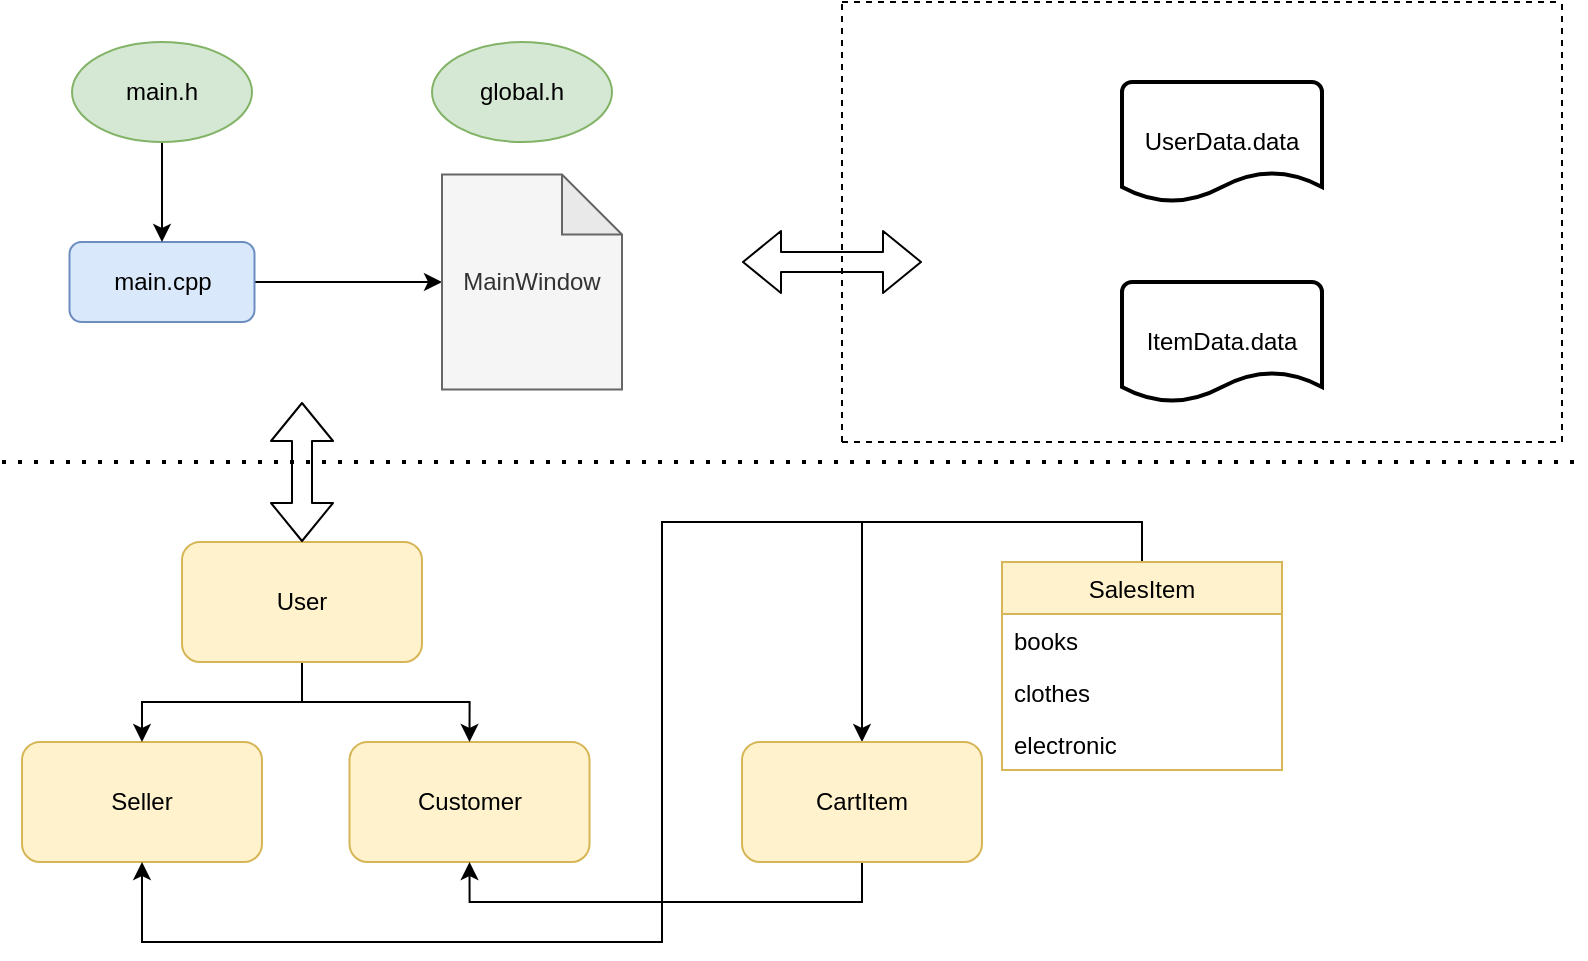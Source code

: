 <mxfile version="14.6.13" type="device"><diagram id="cMCj7Xn3FI6Y2i5-5QuB" name="Page-1"><mxGraphModel dx="1038" dy="607" grid="1" gridSize="10" guides="1" tooltips="1" connect="1" arrows="1" fold="1" page="1" pageScale="1" pageWidth="827" pageHeight="1169" math="0" shadow="0"><root><mxCell id="0"/><mxCell id="1" parent="0"/><mxCell id="YPEQxoDkWPyyvVD2zRRX-5" style="edgeStyle=orthogonalEdgeStyle;rounded=0;orthogonalLoop=1;jettySize=auto;html=1;exitX=1;exitY=0.5;exitDx=0;exitDy=0;entryX=0;entryY=0.5;entryDx=0;entryDy=0;entryPerimeter=0;" parent="1" source="YPEQxoDkWPyyvVD2zRRX-1" target="YPEQxoDkWPyyvVD2zRRX-32" edge="1"><mxGeometry relative="1" as="geometry"><mxPoint x="250" y="150" as="targetPoint"/></mxGeometry></mxCell><mxCell id="YPEQxoDkWPyyvVD2zRRX-1" value="main.cpp" style="rounded=1;whiteSpace=wrap;html=1;fillColor=#dae8fc;strokeColor=#6c8ebf;" parent="1" vertex="1"><mxGeometry x="43.75" y="130" width="92.5" height="40" as="geometry"/></mxCell><mxCell id="YPEQxoDkWPyyvVD2zRRX-3" style="edgeStyle=orthogonalEdgeStyle;rounded=0;orthogonalLoop=1;jettySize=auto;html=1;exitX=0.5;exitY=1;exitDx=0;exitDy=0;entryX=0.5;entryY=0;entryDx=0;entryDy=0;" parent="1" source="YPEQxoDkWPyyvVD2zRRX-2" target="YPEQxoDkWPyyvVD2zRRX-1" edge="1"><mxGeometry relative="1" as="geometry"/></mxCell><mxCell id="YPEQxoDkWPyyvVD2zRRX-2" value="main.h" style="ellipse;whiteSpace=wrap;html=1;fillColor=#d5e8d4;strokeColor=#82b366;" parent="1" vertex="1"><mxGeometry x="45" y="30" width="90" height="50" as="geometry"/></mxCell><mxCell id="YPEQxoDkWPyyvVD2zRRX-9" value="global.h" style="ellipse;whiteSpace=wrap;html=1;fillColor=#d5e8d4;strokeColor=#82b366;" parent="1" vertex="1"><mxGeometry x="225" y="30" width="90" height="50" as="geometry"/></mxCell><mxCell id="YPEQxoDkWPyyvVD2zRRX-18" value="Seller" style="rounded=1;whiteSpace=wrap;html=1;fillColor=#fff2cc;strokeColor=#d6b656;" parent="1" vertex="1"><mxGeometry x="20" y="380" width="120" height="60" as="geometry"/></mxCell><mxCell id="YPEQxoDkWPyyvVD2zRRX-19" value="Customer" style="rounded=1;whiteSpace=wrap;html=1;fillColor=#fff2cc;strokeColor=#d6b656;" parent="1" vertex="1"><mxGeometry x="183.75" y="380" width="120" height="60" as="geometry"/></mxCell><mxCell id="YPEQxoDkWPyyvVD2zRRX-32" value="MainWindow" style="shape=note;whiteSpace=wrap;html=1;backgroundOutline=1;darkOpacity=0.05;fillColor=#f5f5f5;strokeColor=#666666;fontColor=#333333;" parent="1" vertex="1"><mxGeometry x="230" y="96.25" width="90" height="107.5" as="geometry"/></mxCell><mxCell id="YPEQxoDkWPyyvVD2zRRX-54" style="edgeStyle=orthogonalEdgeStyle;rounded=0;orthogonalLoop=1;jettySize=auto;html=1;exitX=0.5;exitY=0;exitDx=0;exitDy=0;entryX=0.5;entryY=1;entryDx=0;entryDy=0;" parent="1" source="YPEQxoDkWPyyvVD2zRRX-44" target="YPEQxoDkWPyyvVD2zRRX-18" edge="1"><mxGeometry relative="1" as="geometry"><Array as="points"><mxPoint x="580" y="270"/><mxPoint x="340" y="270"/><mxPoint x="340" y="480"/><mxPoint x="80" y="480"/></Array></mxGeometry></mxCell><mxCell id="-y2M0BMXHwHuiF38IZRP-3" style="edgeStyle=orthogonalEdgeStyle;rounded=0;orthogonalLoop=1;jettySize=auto;html=1;exitX=0.5;exitY=0;exitDx=0;exitDy=0;entryX=0.5;entryY=0;entryDx=0;entryDy=0;" parent="1" source="YPEQxoDkWPyyvVD2zRRX-44" target="-y2M0BMXHwHuiF38IZRP-1" edge="1"><mxGeometry relative="1" as="geometry"/></mxCell><mxCell id="YPEQxoDkWPyyvVD2zRRX-44" value="SalesItem" style="swimlane;fontStyle=0;childLayout=stackLayout;horizontal=1;startSize=26;horizontalStack=0;resizeParent=1;resizeParentMax=0;resizeLast=0;collapsible=1;marginBottom=0;fillColor=#fff2cc;strokeColor=#d6b656;" parent="1" vertex="1"><mxGeometry x="510" y="290" width="140" height="104" as="geometry"/></mxCell><mxCell id="YPEQxoDkWPyyvVD2zRRX-45" value="books" style="text;strokeColor=none;fillColor=none;align=left;verticalAlign=top;spacingLeft=4;spacingRight=4;overflow=hidden;rotatable=0;points=[[0,0.5],[1,0.5]];portConstraint=eastwest;" parent="YPEQxoDkWPyyvVD2zRRX-44" vertex="1"><mxGeometry y="26" width="140" height="26" as="geometry"/></mxCell><mxCell id="YPEQxoDkWPyyvVD2zRRX-46" value="clothes" style="text;strokeColor=none;fillColor=none;align=left;verticalAlign=top;spacingLeft=4;spacingRight=4;overflow=hidden;rotatable=0;points=[[0,0.5],[1,0.5]];portConstraint=eastwest;" parent="YPEQxoDkWPyyvVD2zRRX-44" vertex="1"><mxGeometry y="52" width="140" height="26" as="geometry"/></mxCell><mxCell id="YPEQxoDkWPyyvVD2zRRX-47" value="electronic" style="text;strokeColor=none;fillColor=none;align=left;verticalAlign=top;spacingLeft=4;spacingRight=4;overflow=hidden;rotatable=0;points=[[0,0.5],[1,0.5]];portConstraint=eastwest;" parent="YPEQxoDkWPyyvVD2zRRX-44" vertex="1"><mxGeometry y="78" width="140" height="26" as="geometry"/></mxCell><mxCell id="YPEQxoDkWPyyvVD2zRRX-51" style="edgeStyle=orthogonalEdgeStyle;rounded=0;orthogonalLoop=1;jettySize=auto;html=1;exitX=0.5;exitY=1;exitDx=0;exitDy=0;entryX=0.5;entryY=0;entryDx=0;entryDy=0;" parent="1" source="YPEQxoDkWPyyvVD2zRRX-48" target="YPEQxoDkWPyyvVD2zRRX-18" edge="1"><mxGeometry relative="1" as="geometry"/></mxCell><mxCell id="YPEQxoDkWPyyvVD2zRRX-52" style="edgeStyle=orthogonalEdgeStyle;rounded=0;orthogonalLoop=1;jettySize=auto;html=1;exitX=0.5;exitY=1;exitDx=0;exitDy=0;entryX=0.5;entryY=0;entryDx=0;entryDy=0;" parent="1" source="YPEQxoDkWPyyvVD2zRRX-48" target="YPEQxoDkWPyyvVD2zRRX-19" edge="1"><mxGeometry relative="1" as="geometry"/></mxCell><mxCell id="YPEQxoDkWPyyvVD2zRRX-48" value="User" style="rounded=1;whiteSpace=wrap;html=1;fillColor=#fff2cc;strokeColor=#d6b656;" parent="1" vertex="1"><mxGeometry x="100" y="280" width="120" height="60" as="geometry"/></mxCell><mxCell id="YPEQxoDkWPyyvVD2zRRX-49" value="" style="endArrow=none;dashed=1;html=1;dashPattern=1 3;strokeWidth=2;" parent="1" edge="1"><mxGeometry width="50" height="50" relative="1" as="geometry"><mxPoint x="10" y="240" as="sourcePoint"/><mxPoint x="800" y="240" as="targetPoint"/></mxGeometry></mxCell><mxCell id="YPEQxoDkWPyyvVD2zRRX-50" value="" style="shape=flexArrow;endArrow=classic;startArrow=classic;html=1;exitX=0.5;exitY=0;exitDx=0;exitDy=0;" parent="1" source="YPEQxoDkWPyyvVD2zRRX-48" edge="1"><mxGeometry width="100" height="100" relative="1" as="geometry"><mxPoint x="150" y="260" as="sourcePoint"/><mxPoint x="160" y="210" as="targetPoint"/></mxGeometry></mxCell><mxCell id="-y2M0BMXHwHuiF38IZRP-4" style="edgeStyle=orthogonalEdgeStyle;rounded=0;orthogonalLoop=1;jettySize=auto;html=1;exitX=0.5;exitY=1;exitDx=0;exitDy=0;entryX=0.5;entryY=1;entryDx=0;entryDy=0;" parent="1" source="-y2M0BMXHwHuiF38IZRP-1" target="YPEQxoDkWPyyvVD2zRRX-19" edge="1"><mxGeometry relative="1" as="geometry"/></mxCell><mxCell id="-y2M0BMXHwHuiF38IZRP-1" value="CartItem" style="rounded=1;whiteSpace=wrap;html=1;fillColor=#fff2cc;strokeColor=#d6b656;" parent="1" vertex="1"><mxGeometry x="380" y="380" width="120" height="60" as="geometry"/></mxCell><mxCell id="g5vzLUhiZ8FRuGwjfk5l-2" value="" style="endArrow=none;dashed=1;html=1;" edge="1" parent="1"><mxGeometry width="50" height="50" relative="1" as="geometry"><mxPoint x="430" y="230" as="sourcePoint"/><mxPoint x="430" y="10" as="targetPoint"/></mxGeometry></mxCell><mxCell id="g5vzLUhiZ8FRuGwjfk5l-3" value="" style="shape=flexArrow;endArrow=classic;startArrow=classic;html=1;" edge="1" parent="1"><mxGeometry width="100" height="100" relative="1" as="geometry"><mxPoint x="380" y="140" as="sourcePoint"/><mxPoint x="470" y="140" as="targetPoint"/></mxGeometry></mxCell><mxCell id="g5vzLUhiZ8FRuGwjfk5l-4" value="" style="endArrow=none;dashed=1;html=1;" edge="1" parent="1"><mxGeometry width="50" height="50" relative="1" as="geometry"><mxPoint x="430" y="230" as="sourcePoint"/><mxPoint x="790" y="230" as="targetPoint"/></mxGeometry></mxCell><mxCell id="g5vzLUhiZ8FRuGwjfk5l-7" value="UserData.data" style="strokeWidth=2;html=1;shape=mxgraph.flowchart.document2;whiteSpace=wrap;size=0.25;" vertex="1" parent="1"><mxGeometry x="570" y="50" width="100" height="60" as="geometry"/></mxCell><mxCell id="g5vzLUhiZ8FRuGwjfk5l-8" value="ItemData.data" style="strokeWidth=2;html=1;shape=mxgraph.flowchart.document2;whiteSpace=wrap;size=0.25;" vertex="1" parent="1"><mxGeometry x="570" y="150" width="100" height="60" as="geometry"/></mxCell><mxCell id="g5vzLUhiZ8FRuGwjfk5l-9" value="" style="endArrow=none;dashed=1;html=1;" edge="1" parent="1"><mxGeometry width="50" height="50" relative="1" as="geometry"><mxPoint x="430" y="10" as="sourcePoint"/><mxPoint x="790" y="10" as="targetPoint"/></mxGeometry></mxCell><mxCell id="g5vzLUhiZ8FRuGwjfk5l-10" value="" style="endArrow=none;dashed=1;html=1;" edge="1" parent="1"><mxGeometry width="50" height="50" relative="1" as="geometry"><mxPoint x="790" y="230" as="sourcePoint"/><mxPoint x="790" y="10" as="targetPoint"/></mxGeometry></mxCell></root></mxGraphModel></diagram></mxfile>